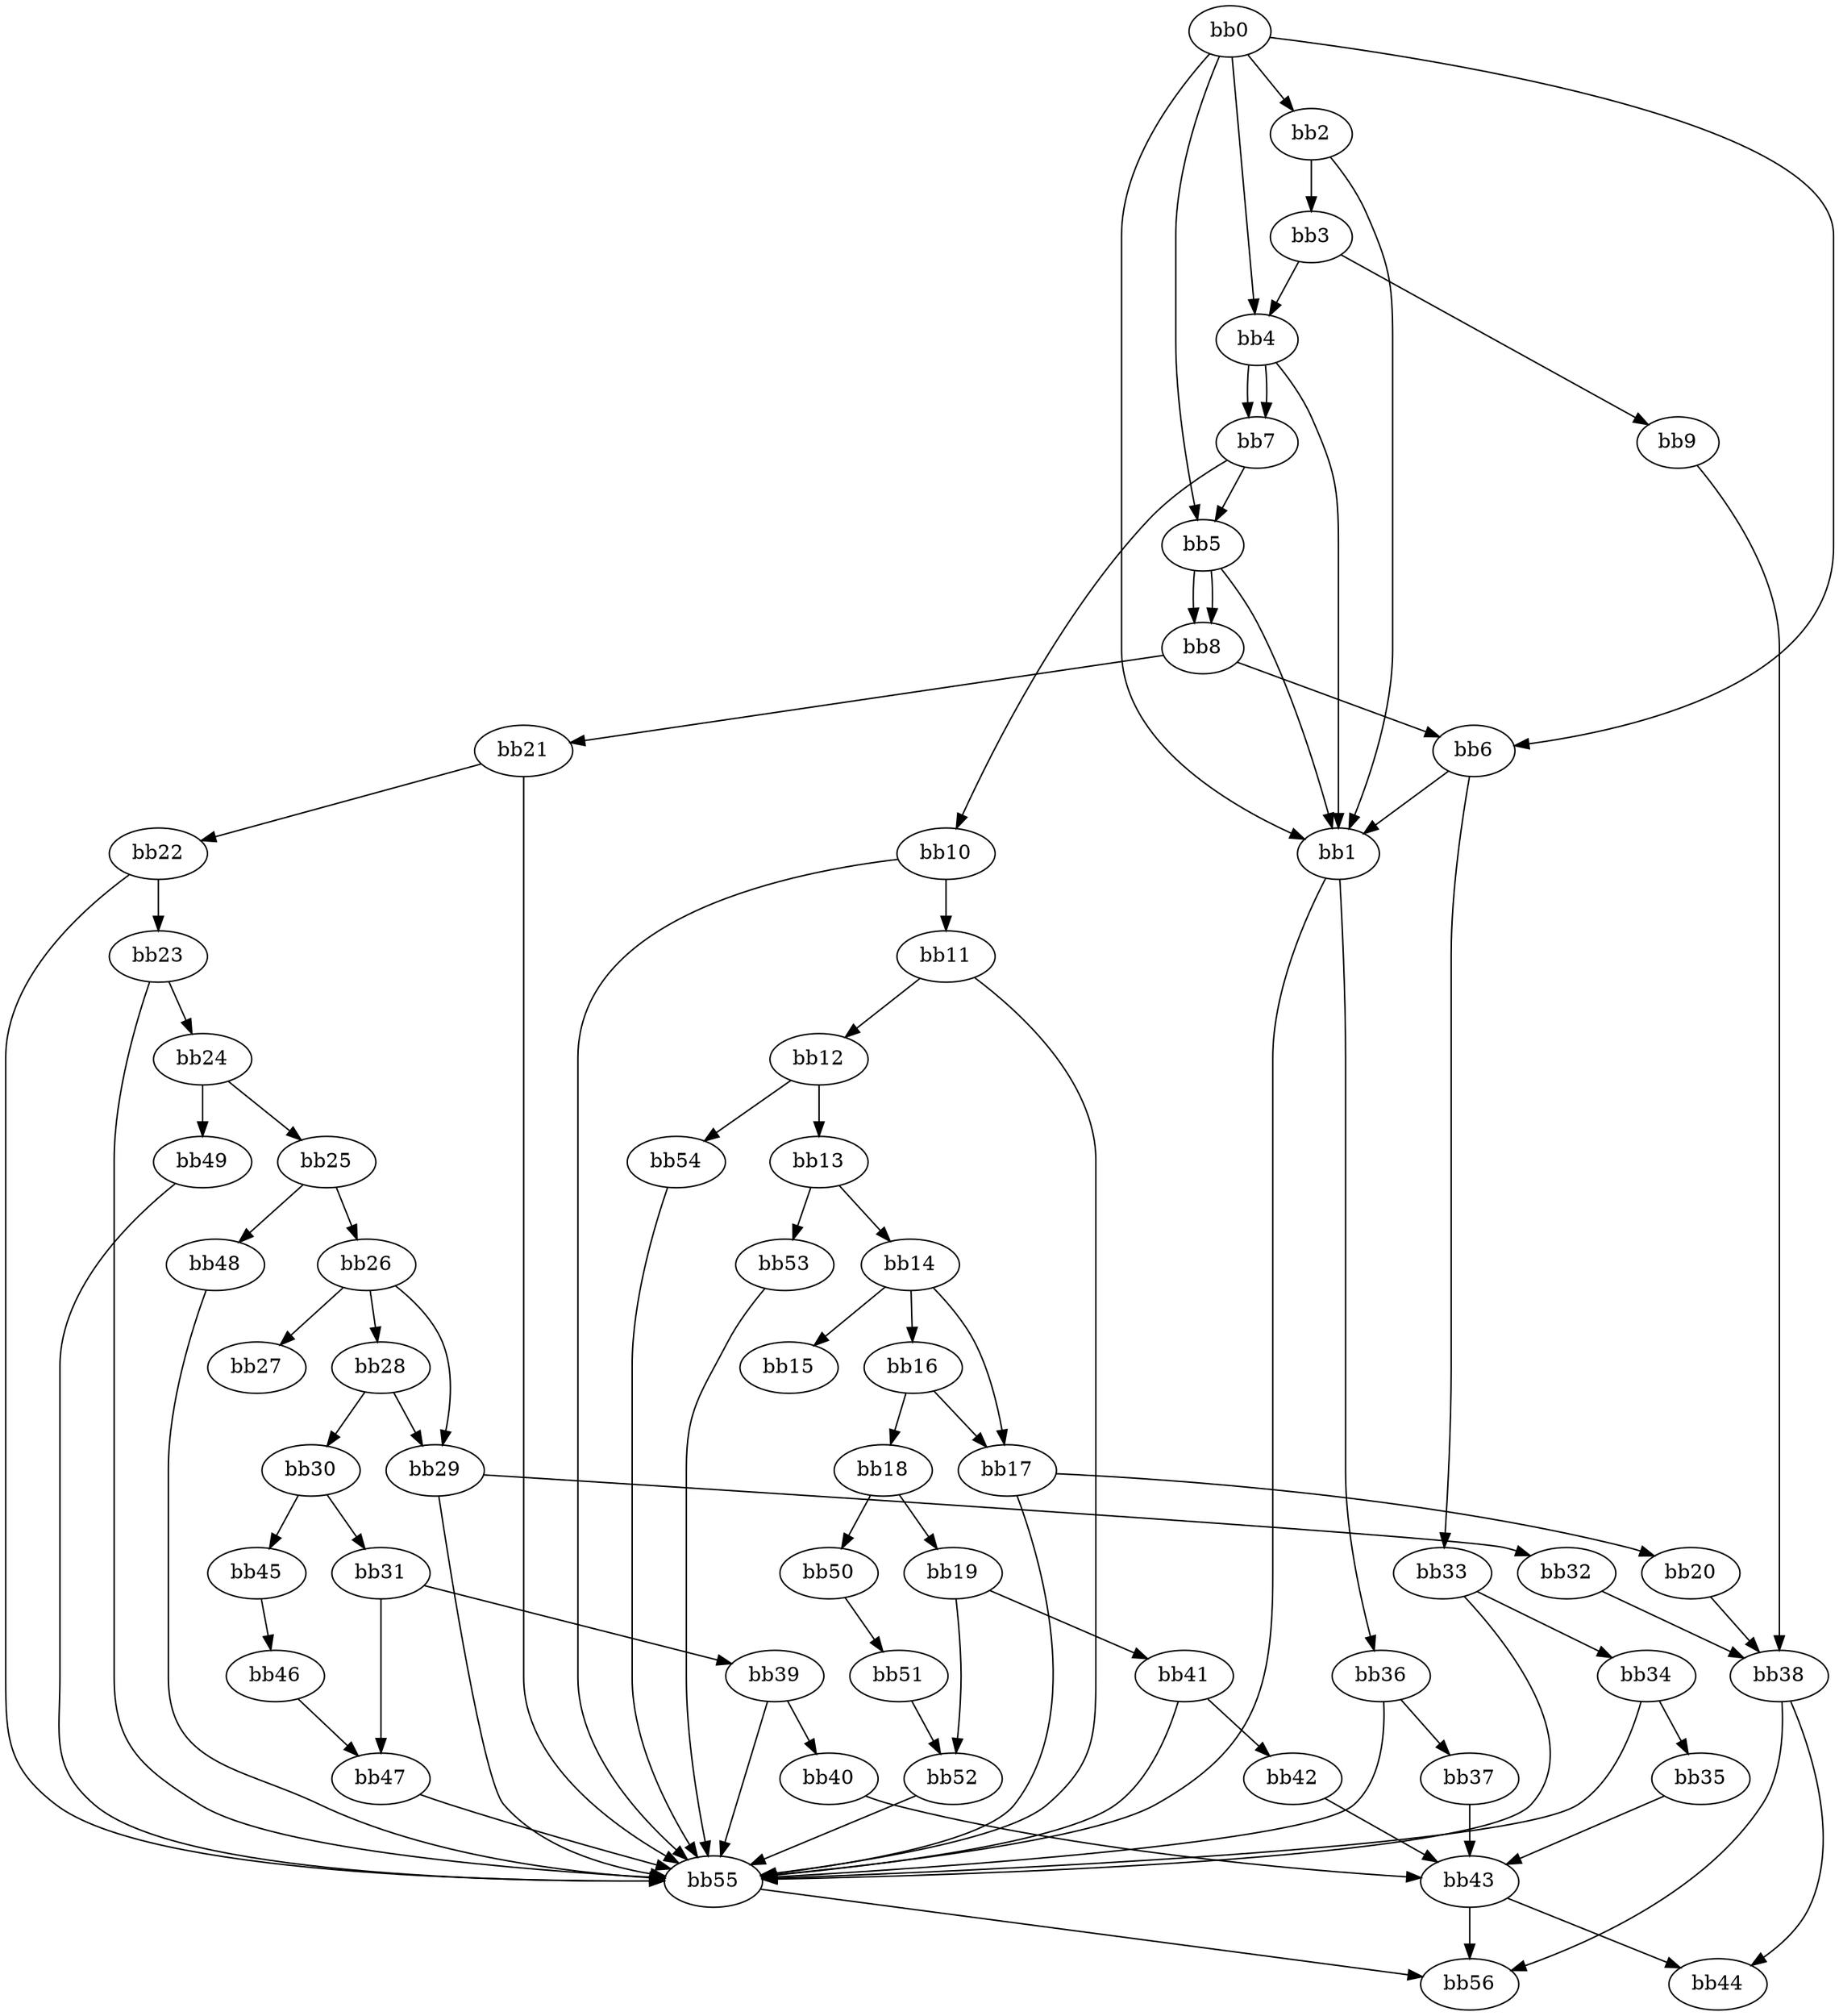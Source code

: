digraph {
    0 [ label = "bb0\l" ]
    1 [ label = "bb1\l" ]
    2 [ label = "bb2\l" ]
    3 [ label = "bb3\l" ]
    4 [ label = "bb4\l" ]
    5 [ label = "bb5\l" ]
    6 [ label = "bb6\l" ]
    7 [ label = "bb7\l" ]
    8 [ label = "bb8\l" ]
    9 [ label = "bb9\l" ]
    10 [ label = "bb10\l" ]
    11 [ label = "bb11\l" ]
    12 [ label = "bb12\l" ]
    13 [ label = "bb13\l" ]
    14 [ label = "bb14\l" ]
    15 [ label = "bb15\l" ]
    16 [ label = "bb16\l" ]
    17 [ label = "bb17\l" ]
    18 [ label = "bb18\l" ]
    19 [ label = "bb19\l" ]
    20 [ label = "bb20\l" ]
    21 [ label = "bb21\l" ]
    22 [ label = "bb22\l" ]
    23 [ label = "bb23\l" ]
    24 [ label = "bb24\l" ]
    25 [ label = "bb25\l" ]
    26 [ label = "bb26\l" ]
    27 [ label = "bb27\l" ]
    28 [ label = "bb28\l" ]
    29 [ label = "bb29\l" ]
    30 [ label = "bb30\l" ]
    31 [ label = "bb31\l" ]
    32 [ label = "bb32\l" ]
    33 [ label = "bb33\l" ]
    34 [ label = "bb34\l" ]
    35 [ label = "bb35\l" ]
    36 [ label = "bb36\l" ]
    37 [ label = "bb37\l" ]
    38 [ label = "bb38\l" ]
    39 [ label = "bb39\l" ]
    40 [ label = "bb40\l" ]
    41 [ label = "bb41\l" ]
    42 [ label = "bb42\l" ]
    43 [ label = "bb43\l" ]
    44 [ label = "bb44\l" ]
    45 [ label = "bb45\l" ]
    46 [ label = "bb46\l" ]
    47 [ label = "bb47\l" ]
    48 [ label = "bb48\l" ]
    49 [ label = "bb49\l" ]
    50 [ label = "bb50\l" ]
    51 [ label = "bb51\l" ]
    52 [ label = "bb52\l" ]
    53 [ label = "bb53\l" ]
    54 [ label = "bb54\l" ]
    55 [ label = "bb55\l" ]
    56 [ label = "bb56\l" ]
    0 -> 1 [ ]
    0 -> 2 [ ]
    0 -> 4 [ ]
    0 -> 5 [ ]
    0 -> 6 [ ]
    1 -> 36 [ ]
    1 -> 55 [ ]
    2 -> 1 [ ]
    2 -> 3 [ ]
    3 -> 4 [ ]
    3 -> 9 [ ]
    4 -> 1 [ ]
    4 -> 7 [ ]
    4 -> 7 [ ]
    5 -> 1 [ ]
    5 -> 8 [ ]
    5 -> 8 [ ]
    6 -> 1 [ ]
    6 -> 33 [ ]
    7 -> 5 [ ]
    7 -> 10 [ ]
    8 -> 6 [ ]
    8 -> 21 [ ]
    9 -> 38 [ ]
    10 -> 11 [ ]
    10 -> 55 [ ]
    11 -> 12 [ ]
    11 -> 55 [ ]
    12 -> 13 [ ]
    12 -> 54 [ ]
    13 -> 14 [ ]
    13 -> 53 [ ]
    14 -> 15 [ ]
    14 -> 16 [ ]
    14 -> 17 [ ]
    16 -> 17 [ ]
    16 -> 18 [ ]
    17 -> 20 [ ]
    17 -> 55 [ ]
    18 -> 19 [ ]
    18 -> 50 [ ]
    19 -> 41 [ ]
    19 -> 52 [ ]
    20 -> 38 [ ]
    21 -> 22 [ ]
    21 -> 55 [ ]
    22 -> 23 [ ]
    22 -> 55 [ ]
    23 -> 24 [ ]
    23 -> 55 [ ]
    24 -> 25 [ ]
    24 -> 49 [ ]
    25 -> 26 [ ]
    25 -> 48 [ ]
    26 -> 27 [ ]
    26 -> 28 [ ]
    26 -> 29 [ ]
    28 -> 29 [ ]
    28 -> 30 [ ]
    29 -> 32 [ ]
    29 -> 55 [ ]
    30 -> 31 [ ]
    30 -> 45 [ ]
    31 -> 39 [ ]
    31 -> 47 [ ]
    32 -> 38 [ ]
    33 -> 34 [ ]
    33 -> 55 [ ]
    34 -> 35 [ ]
    34 -> 55 [ ]
    35 -> 43 [ ]
    36 -> 37 [ ]
    36 -> 55 [ ]
    37 -> 43 [ ]
    38 -> 44 [ ]
    38 -> 56 [ ]
    39 -> 40 [ ]
    39 -> 55 [ ]
    40 -> 43 [ ]
    41 -> 42 [ ]
    41 -> 55 [ ]
    42 -> 43 [ ]
    43 -> 44 [ ]
    43 -> 56 [ ]
    45 -> 46 [ ]
    46 -> 47 [ ]
    47 -> 55 [ ]
    48 -> 55 [ ]
    49 -> 55 [ ]
    50 -> 51 [ ]
    51 -> 52 [ ]
    52 -> 55 [ ]
    53 -> 55 [ ]
    54 -> 55 [ ]
    55 -> 56 [ ]
}

